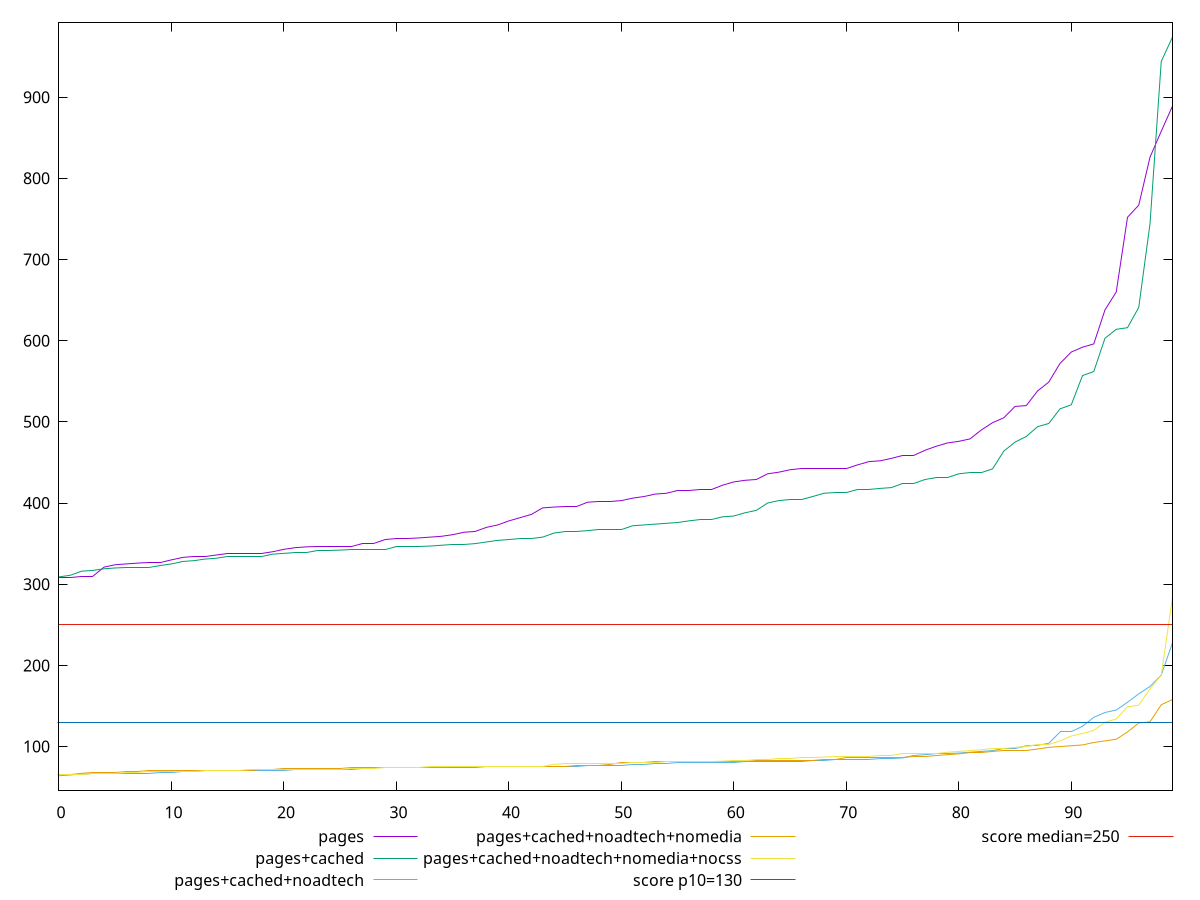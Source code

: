 reset

$pages <<EOF
0 307.9999999999991
1 308
2 308.9999999999991
3 309
4 321
5 324
6 325
7 326
8 327
9 327
10 330
11 333
12 333.9999999999991
13 334
14 336
15 338
16 338
17 338
18 338.0000000000009
19 340
20 343
21 345
22 345.9999999999991
23 347
24 347
25 347
26 347.0000000000009
27 349.9999999999991
28 350
29 355
30 356
31 356
32 357
33 358
34 359
35 361
36 363.9999999999991
37 365.0000000000009
38 370.0000000000009
39 373
40 377.9999999999991
41 382.0000000000009
42 386
43 394
44 395
45 396
46 396.0000000000009
47 401
48 402
49 402
50 403
51 406
52 408.0000000000009
53 411
54 412
55 416
56 416
57 417
58 417.0000000000009
59 422
60 426
61 428
62 429
63 436.0000000000009
64 438
65 440.9999999999991
66 442
67 442
68 442.0000000000009
69 442.9999999999991
70 443
71 447
72 451
73 451.9999999999991
74 454.9999999999991
75 457.9999999999991
76 458
77 465
78 470
79 474.0000000000009
80 475.9999999999991
81 479
82 490
83 499
84 505
85 519
86 520.0000000000009
87 538
88 549
89 572
90 586
91 592
92 595.9999999999991
93 638
94 660
95 751.9999999999991
96 767
97 826
98 857.9999999999991
99 889
EOF

$pagesCached <<EOF
0 309
1 311.0000000000009
2 316
3 317
4 319
5 320.0000000000009
6 320.9999999999991
7 321
8 321.0000000000009
9 323
10 325
11 327.9999999999991
12 329
13 331
14 332
15 334
16 334
17 334
18 334
19 337.0000000000009
20 338
21 339
22 339
23 341.0000000000009
24 341.0000000000009
25 342.0000000000009
26 342.9999999999991
27 342.9999999999991
28 343
29 343.0000000000009
30 346
31 346
32 346
33 346.9999999999991
34 348
35 349
36 349
37 350.0000000000009
38 352
39 354
40 355
41 356
42 356.0000000000009
43 358.0000000000009
44 363
45 364.9999999999991
46 365
47 366
48 367
49 367.0000000000009
50 367.0000000000009
51 372
52 372.9999999999991
53 374.0000000000009
54 375
55 376
56 378.0000000000009
57 379.9999999999982
58 380
59 383
60 383.9999999999991
61 388.0000000000009
62 391.0000000000009
63 399.9999999999991
64 403.0000000000009
65 403.9999999999991
66 404
67 407.9999999999991
68 412.0000000000018
69 413
70 413.0000000000009
71 417
72 417.0000000000009
73 418
74 418.9999999999991
75 424
76 424
77 429
78 431
79 431
80 435.9999999999991
81 438
82 438.0000000000009
83 442
84 464.0000000000009
85 475.0000000000009
86 481.9999999999991
87 494
88 498
89 516
90 521.0000000000018
91 556.9999999999982
92 562.0000000000009
93 603
94 614
95 616.0000000000018
96 641
97 744
98 943.9999999999982
99 973.9999999999991
EOF

$pagesCachedNoadtech <<EOF
0 64
1 65
2 66
3 67
4 67
5 67
6 67
7 67
8 67
9 68
10 68
11 69
12 69
13 70
14 70
15 70
16 71
17 71
18 71
19 71
20 71
21 72
22 72
23 72
24 72
25 72
26 72
27 73
28 74
29 74
30 74
31 74
32 74
33 74
34 74
35 74
36 74
37 74
38 75
39 75
40 75
41 75
42 75
43 75
44 76
45 76
46 76
47 77
48 77
49 77
50 77
51 78
52 78
53 79
54 79
55 80
56 80
57 80
58 80
59 80
60 80
61 81
62 81
63 81
64 82
65 82
66 82
67 83
68 83
69 84
70 84
71 84
72 84
73 85
74 85
75 86
76 89
77 90
78 91
79 91
80 92
81 93
82 94
83 95
84 97
85 97
86 101
87 101.5
88 104
89 118.5
90 118.5
91 125
92 136
93 142
94 145
95 154.5
96 165
97 174
98 188
99 228
EOF

$pagesCachedNoadtechNomedia <<EOF
0 66
1 66
2 67
3 68
4 68
5 68
6 69
7 69
8 70
9 70
10 70
11 70
12 71
13 71
14 71
15 71
16 71
17 71
18 72
19 72
20 73
21 73
22 73
23 73
24 73
25 73
26 74
27 74
28 74
29 74
30 74
31 74
32 74
33 74
34 74
35 75
36 75
37 75
38 75
39 75
40 75
41 76
42 76
43 76
44 76
45 76
46 77
47 77
48 77
49 78
50 80
51 80
52 80
53 81
54 81
55 81
56 81
57 81
58 81
59 81
60 81
61 82
62 83
63 83
64 83
65 83
66 83
67 83
68 84
69 84
70 86
71 86
72 86
73 87
74 87
75 87
76 88
77 88
78 89
79 90
80 91
81 93
82 93
83 94
84 95
85 95
86 95
87 97
88 99
89 100
90 101
91 102
92 105
93 107
94 109
95 118
96 129
97 130.5000000000001
98 151.5
99 158
EOF

$pagesCachedNoadtechNomediaNocss <<EOF
0 66
1 66
2 66
3 67
4 67
5 67
6 68
7 68
8 69
9 69
10 69
11 69
12 69
13 70
14 70
15 70
16 70
17 72
18 72
19 72
20 72
21 72
22 72
23 72
24 72
25 72
26 73
27 73
28 73
29 74
30 74
31 74
32 74
33 75
34 75
35 75
36 75
37 75
38 75
39 75
40 75
41 75
42 76
43 76
44 78
45 79
46 79
47 79
48 79
49 79
50 79
51 80
52 80
53 80
54 81
55 81
56 81
57 81
58 81
59 82
60 83
61 83
62 84
63 84
64 85
65 85
66 86
67 86
68 87
69 88
70 88
71 88
72 88
73 89
74 89
75 91
76 91
77 92
78 92
79 93
80 94
81 95
82 96
83 97
84 97
85 99
86 100
87 102
88 102
89 107
90 113
91 116
92 120
93 130
94 134
95 149
96 151
97 171
98 188
99 284
EOF

set key outside below
set xrange [0:99]
set yrange [45.80000000000002:992.199999999999]
set trange [45.80000000000002:992.199999999999]
set terminal svg size 640, 580 enhanced background rgb 'white'
set output "report_00019_2021-02-10T18-14-37.922Z//max-potential-fid/comparison/sorted/all_raw.svg"

plot $pages title "pages" with line, \
     $pagesCached title "pages+cached" with line, \
     $pagesCachedNoadtech title "pages+cached+noadtech" with line, \
     $pagesCachedNoadtechNomedia title "pages+cached+noadtech+nomedia" with line, \
     $pagesCachedNoadtechNomediaNocss title "pages+cached+noadtech+nomedia+nocss" with line, \
     130 title "score p10=130", \
     250 title "score median=250"

reset
